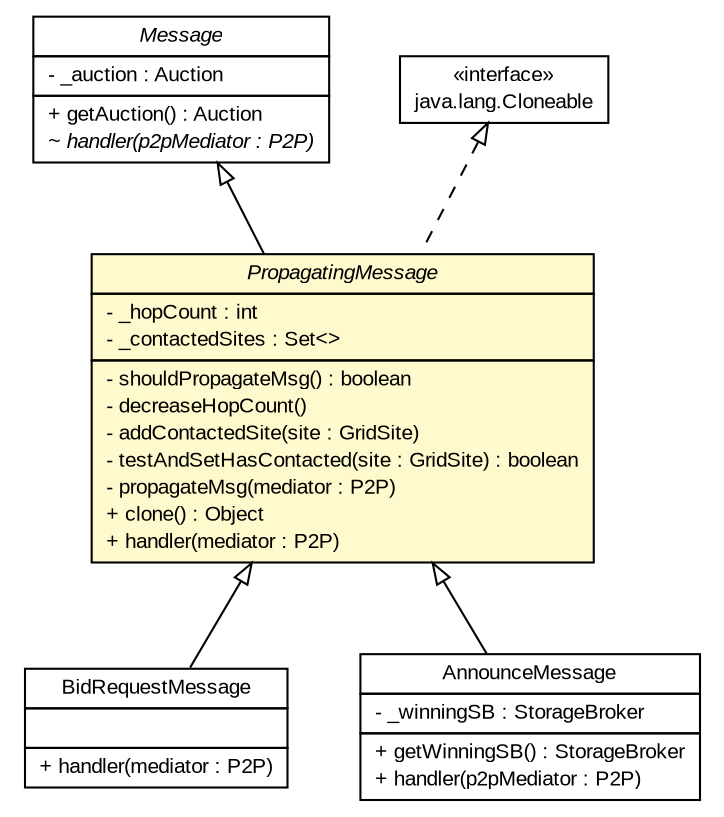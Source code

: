 #!/usr/local/bin/dot
#
# Class diagram 
# Generated by UMLGraph version R5_7_2-3-gee82a7 (http://www.umlgraph.org/)
#

digraph G {
	edge [fontname="arial",fontsize=10,labelfontname="arial",labelfontsize=10];
	node [fontname="arial",fontsize=10,shape=plaintext];
	nodesep=0.25;
	ranksep=0.5;
	// org.edg.data.replication.optorsim.auctions.PropagatingMessage
	c7559 [label=<<table title="org.edg.data.replication.optorsim.auctions.PropagatingMessage" border="0" cellborder="1" cellspacing="0" cellpadding="2" port="p" bgcolor="lemonChiffon" href="./PropagatingMessage.html">
		<tr><td><table border="0" cellspacing="0" cellpadding="1">
<tr><td align="center" balign="center"><font face="arial italic"> PropagatingMessage </font></td></tr>
		</table></td></tr>
		<tr><td><table border="0" cellspacing="0" cellpadding="1">
<tr><td align="left" balign="left"> - _hopCount : int </td></tr>
<tr><td align="left" balign="left"> - _contactedSites : Set&lt;&gt; </td></tr>
		</table></td></tr>
		<tr><td><table border="0" cellspacing="0" cellpadding="1">
<tr><td align="left" balign="left"> - shouldPropagateMsg() : boolean </td></tr>
<tr><td align="left" balign="left"> - decreaseHopCount() </td></tr>
<tr><td align="left" balign="left"> - addContactedSite(site : GridSite) </td></tr>
<tr><td align="left" balign="left"> - testAndSetHasContacted(site : GridSite) : boolean </td></tr>
<tr><td align="left" balign="left"> - propagateMsg(mediator : P2P) </td></tr>
<tr><td align="left" balign="left"> + clone() : Object </td></tr>
<tr><td align="left" balign="left"> + handler(mediator : P2P) </td></tr>
		</table></td></tr>
		</table>>, URL="./PropagatingMessage.html", fontname="arial", fontcolor="black", fontsize=10.0];
	// org.edg.data.replication.optorsim.auctions.Message
	c7562 [label=<<table title="org.edg.data.replication.optorsim.auctions.Message" border="0" cellborder="1" cellspacing="0" cellpadding="2" port="p" href="./Message.html">
		<tr><td><table border="0" cellspacing="0" cellpadding="1">
<tr><td align="center" balign="center"><font face="arial italic"> Message </font></td></tr>
		</table></td></tr>
		<tr><td><table border="0" cellspacing="0" cellpadding="1">
<tr><td align="left" balign="left"> - _auction : Auction </td></tr>
		</table></td></tr>
		<tr><td><table border="0" cellspacing="0" cellpadding="1">
<tr><td align="left" balign="left"> + getAuction() : Auction </td></tr>
<tr><td align="left" balign="left"><font face="arial italic" point-size="10.0"> ~ handler(p2pMediator : P2P) </font></td></tr>
		</table></td></tr>
		</table>>, URL="./Message.html", fontname="arial", fontcolor="black", fontsize=10.0];
	// org.edg.data.replication.optorsim.auctions.BidRequestMessage
	c7564 [label=<<table title="org.edg.data.replication.optorsim.auctions.BidRequestMessage" border="0" cellborder="1" cellspacing="0" cellpadding="2" port="p" href="./BidRequestMessage.html">
		<tr><td><table border="0" cellspacing="0" cellpadding="1">
<tr><td align="center" balign="center"> BidRequestMessage </td></tr>
		</table></td></tr>
		<tr><td><table border="0" cellspacing="0" cellpadding="1">
<tr><td align="left" balign="left">  </td></tr>
		</table></td></tr>
		<tr><td><table border="0" cellspacing="0" cellpadding="1">
<tr><td align="left" balign="left"> + handler(mediator : P2P) </td></tr>
		</table></td></tr>
		</table>>, URL="./BidRequestMessage.html", fontname="arial", fontcolor="black", fontsize=10.0];
	// org.edg.data.replication.optorsim.auctions.AnnounceMessage
	c7571 [label=<<table title="org.edg.data.replication.optorsim.auctions.AnnounceMessage" border="0" cellborder="1" cellspacing="0" cellpadding="2" port="p" href="./AnnounceMessage.html">
		<tr><td><table border="0" cellspacing="0" cellpadding="1">
<tr><td align="center" balign="center"> AnnounceMessage </td></tr>
		</table></td></tr>
		<tr><td><table border="0" cellspacing="0" cellpadding="1">
<tr><td align="left" balign="left"> - _winningSB : StorageBroker </td></tr>
		</table></td></tr>
		<tr><td><table border="0" cellspacing="0" cellpadding="1">
<tr><td align="left" balign="left"> + getWinningSB() : StorageBroker </td></tr>
<tr><td align="left" balign="left"> + handler(p2pMediator : P2P) </td></tr>
		</table></td></tr>
		</table>>, URL="./AnnounceMessage.html", fontname="arial", fontcolor="black", fontsize=10.0];
	//org.edg.data.replication.optorsim.auctions.PropagatingMessage extends org.edg.data.replication.optorsim.auctions.Message
	c7562:p -> c7559:p [dir=back,arrowtail=empty];
	//org.edg.data.replication.optorsim.auctions.PropagatingMessage implements java.lang.Cloneable
	c7625:p -> c7559:p [dir=back,arrowtail=empty,style=dashed];
	//org.edg.data.replication.optorsim.auctions.BidRequestMessage extends org.edg.data.replication.optorsim.auctions.PropagatingMessage
	c7559:p -> c7564:p [dir=back,arrowtail=empty];
	//org.edg.data.replication.optorsim.auctions.AnnounceMessage extends org.edg.data.replication.optorsim.auctions.PropagatingMessage
	c7559:p -> c7571:p [dir=back,arrowtail=empty];
	// java.lang.Cloneable
	c7625 [label=<<table title="java.lang.Cloneable" border="0" cellborder="1" cellspacing="0" cellpadding="2" port="p" href="http://java.sun.com/j2se/1.4.2/docs/api/java/lang/Cloneable.html">
		<tr><td><table border="0" cellspacing="0" cellpadding="1">
<tr><td align="center" balign="center"> &#171;interface&#187; </td></tr>
<tr><td align="center" balign="center"> java.lang.Cloneable </td></tr>
		</table></td></tr>
		</table>>, URL="http://java.sun.com/j2se/1.4.2/docs/api/java/lang/Cloneable.html", fontname="arial", fontcolor="black", fontsize=10.0];
}

